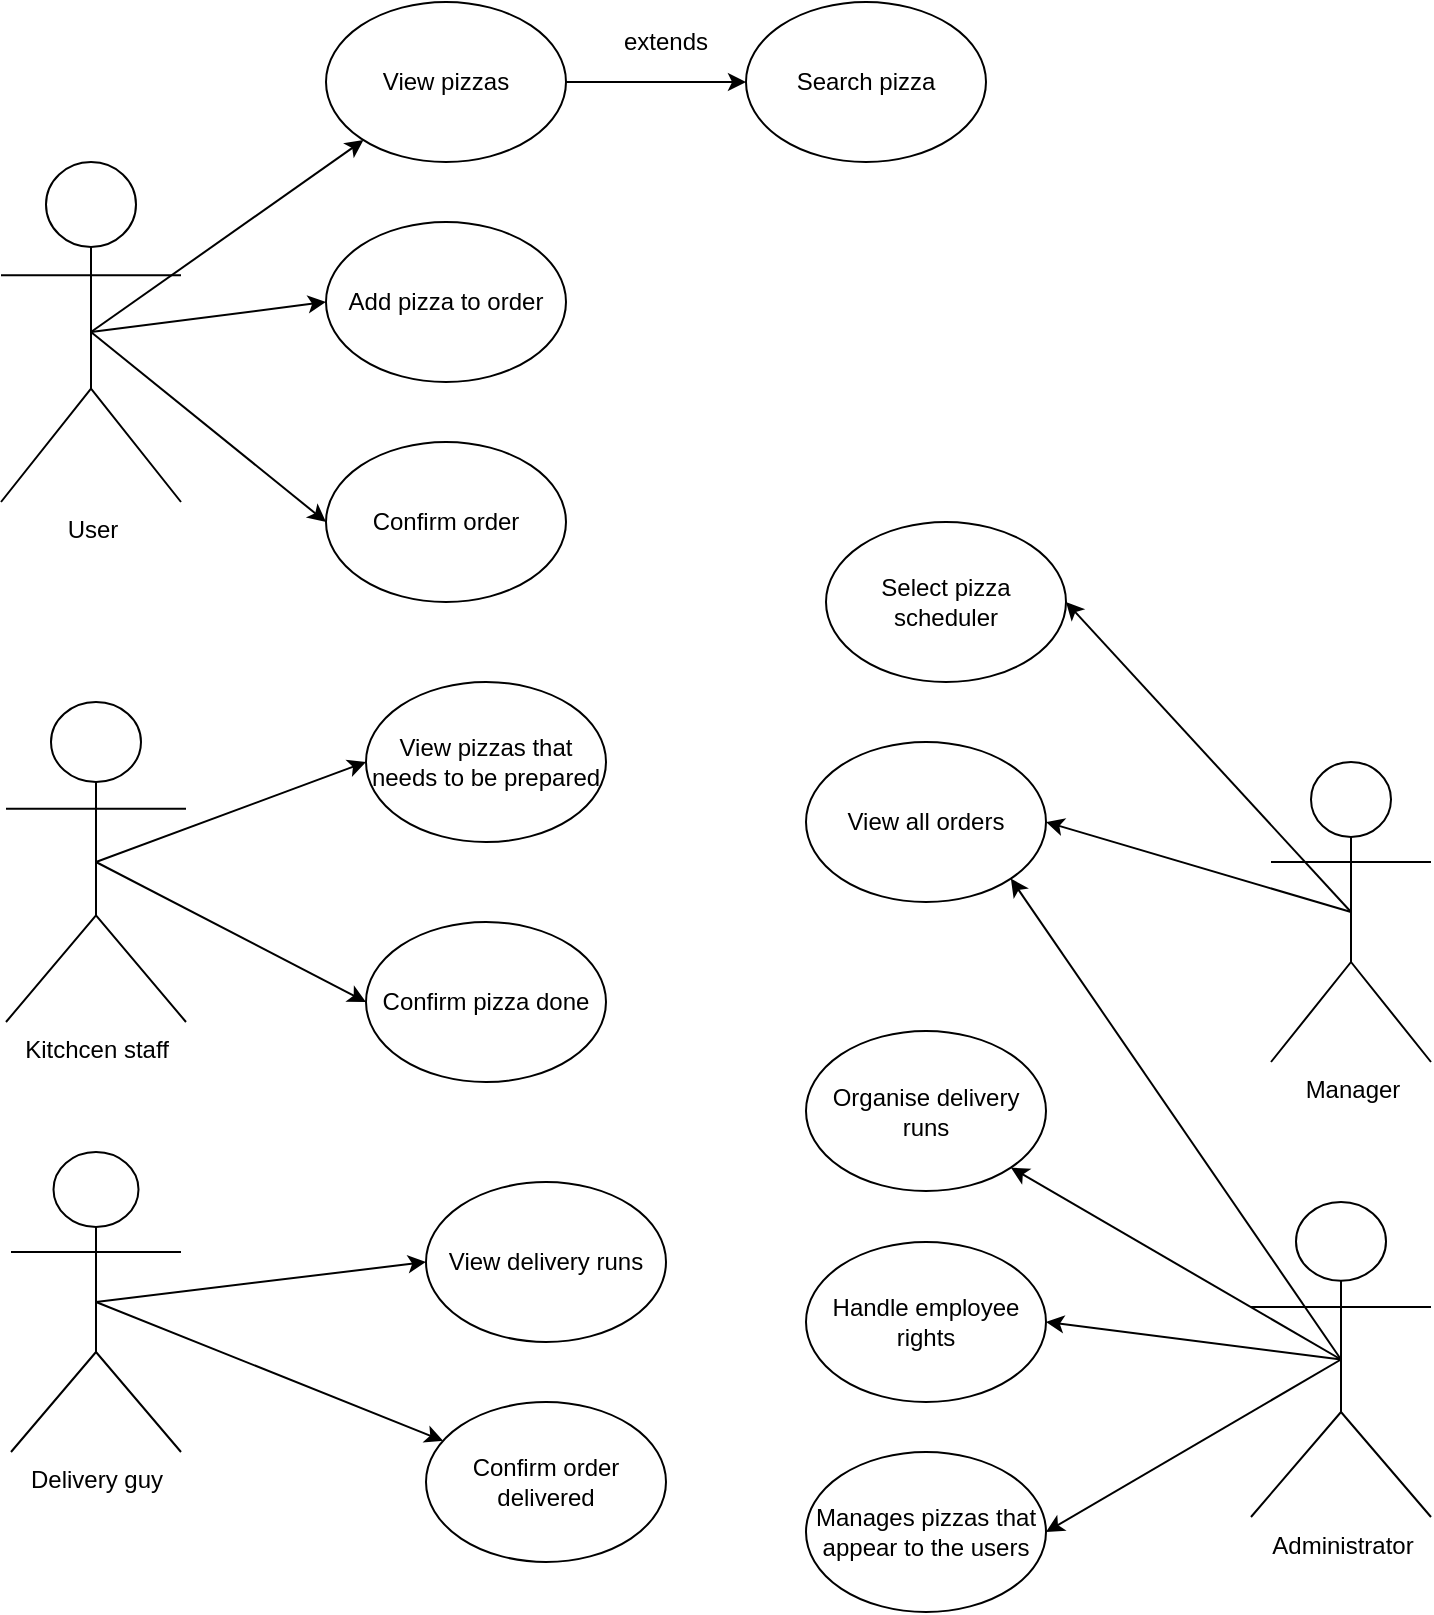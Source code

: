 <mxfile version="12.7.9" type="device"><diagram id="Nwjzvble_QQQlrzcHSOa" name="Page-1"><mxGraphModel dx="1408" dy="731" grid="1" gridSize="10" guides="1" tooltips="1" connect="1" arrows="1" fold="1" page="1" pageScale="1" pageWidth="827" pageHeight="1169" math="0" shadow="0"><root><mxCell id="0"/><mxCell id="1" parent="0"/><mxCell id="tQVvxrjzyYf8uIIJfZwI-1" value="&lt;div&gt;User&lt;/div&gt;&lt;div&gt;&lt;br&gt;&lt;/div&gt;" style="shape=umlActor;verticalLabelPosition=bottom;labelBackgroundColor=#ffffff;verticalAlign=top;html=1;outlineConnect=0;" parent="1" vertex="1"><mxGeometry x="47.5" y="110" width="90" height="170" as="geometry"/></mxCell><mxCell id="tQVvxrjzyYf8uIIJfZwI-6" value="Confirm order" style="ellipse;whiteSpace=wrap;html=1;" parent="1" vertex="1"><mxGeometry x="210" y="250" width="120" height="80" as="geometry"/></mxCell><mxCell id="tQVvxrjzyYf8uIIJfZwI-7" value="Search pizza" style="ellipse;whiteSpace=wrap;html=1;" parent="1" vertex="1"><mxGeometry x="420" y="30" width="120" height="80" as="geometry"/></mxCell><mxCell id="tQVvxrjzyYf8uIIJfZwI-8" value="" style="endArrow=classic;html=1;exitX=0.5;exitY=0.5;exitDx=0;exitDy=0;exitPerimeter=0;" parent="1" source="tQVvxrjzyYf8uIIJfZwI-1" target="Q7ESYjU1DTL5Xma_EyXk-1" edge="1"><mxGeometry width="50" height="50" relative="1" as="geometry"><mxPoint x="280" y="330" as="sourcePoint"/><mxPoint x="330" y="280" as="targetPoint"/></mxGeometry></mxCell><mxCell id="tQVvxrjzyYf8uIIJfZwI-10" value="&lt;div&gt;Kitchcen staff&lt;/div&gt;" style="shape=umlActor;verticalLabelPosition=bottom;labelBackgroundColor=#ffffff;verticalAlign=top;html=1;outlineConnect=0;" parent="1" vertex="1"><mxGeometry x="50" y="380" width="90" height="160" as="geometry"/></mxCell><mxCell id="tQVvxrjzyYf8uIIJfZwI-11" value="" style="endArrow=classic;html=1;exitX=0.5;exitY=0.5;exitDx=0;exitDy=0;exitPerimeter=0;entryX=0;entryY=0.5;entryDx=0;entryDy=0;" parent="1" source="tQVvxrjzyYf8uIIJfZwI-10" target="aCprhTdPzP50QuJOAcq6-14" edge="1"><mxGeometry width="50" height="50" relative="1" as="geometry"><mxPoint x="270" y="440" as="sourcePoint"/><mxPoint x="170" y="450" as="targetPoint"/></mxGeometry></mxCell><mxCell id="tQVvxrjzyYf8uIIJfZwI-13" value="View all orders" style="ellipse;whiteSpace=wrap;html=1;" parent="1" vertex="1"><mxGeometry x="450" y="400" width="120" height="80" as="geometry"/></mxCell><mxCell id="tQVvxrjzyYf8uIIJfZwI-15" value="Manager" style="shape=umlActor;verticalLabelPosition=bottom;labelBackgroundColor=#ffffff;verticalAlign=top;html=1;outlineConnect=0;" parent="1" vertex="1"><mxGeometry x="682.5" y="410" width="80" height="150" as="geometry"/></mxCell><mxCell id="tQVvxrjzyYf8uIIJfZwI-25" value="Select pizza &lt;br&gt;&lt;div&gt;scheduler&lt;/div&gt;" style="ellipse;whiteSpace=wrap;html=1;" parent="1" vertex="1"><mxGeometry x="460" y="290" width="120" height="80" as="geometry"/></mxCell><mxCell id="tQVvxrjzyYf8uIIJfZwI-32" value="&lt;div&gt;Delivery guy&lt;/div&gt;" style="shape=umlActor;verticalLabelPosition=bottom;labelBackgroundColor=#ffffff;verticalAlign=top;html=1;outlineConnect=0;" parent="1" vertex="1"><mxGeometry x="52.5" y="605" width="85" height="150" as="geometry"/></mxCell><mxCell id="tQVvxrjzyYf8uIIJfZwI-35" value="View delivery runs" style="ellipse;whiteSpace=wrap;html=1;" parent="1" vertex="1"><mxGeometry x="260" y="620" width="120" height="80" as="geometry"/></mxCell><mxCell id="h1_InX993EEvImQIeZsC-1" value="Add pizza to order" style="ellipse;whiteSpace=wrap;html=1;" parent="1" vertex="1"><mxGeometry x="210" y="140" width="120" height="80" as="geometry"/></mxCell><mxCell id="h1_InX993EEvImQIeZsC-3" value="" style="endArrow=classic;html=1;exitX=0.5;exitY=0.5;exitDx=0;exitDy=0;exitPerimeter=0;entryX=0;entryY=0.5;entryDx=0;entryDy=0;" parent="1" source="tQVvxrjzyYf8uIIJfZwI-1" target="h1_InX993EEvImQIeZsC-1" edge="1"><mxGeometry width="50" height="50" relative="1" as="geometry"><mxPoint x="260" y="90" as="sourcePoint"/><mxPoint x="310" y="40" as="targetPoint"/></mxGeometry></mxCell><mxCell id="h1_InX993EEvImQIeZsC-4" value="Organise delivery runs " style="ellipse;whiteSpace=wrap;html=1;" parent="1" vertex="1"><mxGeometry x="450" y="544.5" width="120" height="80" as="geometry"/></mxCell><mxCell id="h1_InX993EEvImQIeZsC-5" value="" style="endArrow=classic;html=1;entryX=1;entryY=0.5;entryDx=0;entryDy=0;exitX=0.5;exitY=0.5;exitDx=0;exitDy=0;exitPerimeter=0;" parent="1" source="tQVvxrjzyYf8uIIJfZwI-15" target="tQVvxrjzyYf8uIIJfZwI-13" edge="1"><mxGeometry width="50" height="50" relative="1" as="geometry"><mxPoint x="540" y="410" as="sourcePoint"/><mxPoint x="590" y="360" as="targetPoint"/></mxGeometry></mxCell><mxCell id="h1_InX993EEvImQIeZsC-6" value="" style="endArrow=classic;html=1;entryX=1;entryY=0.5;entryDx=0;entryDy=0;exitX=0.5;exitY=0.5;exitDx=0;exitDy=0;exitPerimeter=0;" parent="1" source="tQVvxrjzyYf8uIIJfZwI-15" target="tQVvxrjzyYf8uIIJfZwI-25" edge="1"><mxGeometry width="50" height="50" relative="1" as="geometry"><mxPoint x="540" y="470" as="sourcePoint"/><mxPoint x="590" y="420" as="targetPoint"/></mxGeometry></mxCell><mxCell id="Q7ESYjU1DTL5Xma_EyXk-1" value="View pizzas" style="ellipse;whiteSpace=wrap;html=1;" parent="1" vertex="1"><mxGeometry x="210" y="30" width="120" height="80" as="geometry"/></mxCell><mxCell id="Q7ESYjU1DTL5Xma_EyXk-2" value="" style="endArrow=classic;html=1;exitX=1;exitY=0.5;exitDx=0;exitDy=0;entryX=0;entryY=0.5;entryDx=0;entryDy=0;" parent="1" source="Q7ESYjU1DTL5Xma_EyXk-1" target="tQVvxrjzyYf8uIIJfZwI-7" edge="1"><mxGeometry width="50" height="50" relative="1" as="geometry"><mxPoint x="380" y="150" as="sourcePoint"/><mxPoint x="430" y="100" as="targetPoint"/></mxGeometry></mxCell><mxCell id="Q7ESYjU1DTL5Xma_EyXk-3" value="extends" style="text;html=1;strokeColor=none;fillColor=none;align=center;verticalAlign=middle;whiteSpace=wrap;rounded=0;" parent="1" vertex="1"><mxGeometry x="360" y="40" width="40" height="20" as="geometry"/></mxCell><mxCell id="Q7ESYjU1DTL5Xma_EyXk-5" value="Confirm pizza done" style="ellipse;whiteSpace=wrap;html=1;" parent="1" vertex="1"><mxGeometry x="230" y="490" width="120" height="80" as="geometry"/></mxCell><mxCell id="Q7ESYjU1DTL5Xma_EyXk-6" value="" style="endArrow=classic;html=1;exitX=0.5;exitY=0.5;exitDx=0;exitDy=0;exitPerimeter=0;entryX=0;entryY=0.5;entryDx=0;entryDy=0;" parent="1" source="tQVvxrjzyYf8uIIJfZwI-10" target="Q7ESYjU1DTL5Xma_EyXk-5" edge="1"><mxGeometry width="50" height="50" relative="1" as="geometry"><mxPoint x="380" y="450" as="sourcePoint"/><mxPoint x="430" y="400" as="targetPoint"/></mxGeometry></mxCell><mxCell id="Q7ESYjU1DTL5Xma_EyXk-8" value="Confirm order delivered" style="ellipse;whiteSpace=wrap;html=1;" parent="1" vertex="1"><mxGeometry x="260" y="730" width="120" height="80" as="geometry"/></mxCell><mxCell id="Q7ESYjU1DTL5Xma_EyXk-9" value="" style="endArrow=classic;html=1;exitX=0.5;exitY=0.5;exitDx=0;exitDy=0;exitPerimeter=0;" parent="1" source="tQVvxrjzyYf8uIIJfZwI-32" target="Q7ESYjU1DTL5Xma_EyXk-8" edge="1"><mxGeometry width="50" height="50" relative="1" as="geometry"><mxPoint x="620" y="720" as="sourcePoint"/><mxPoint x="430" y="500" as="targetPoint"/></mxGeometry></mxCell><mxCell id="aCprhTdPzP50QuJOAcq6-5" value="Administrator" style="shape=umlActor;verticalLabelPosition=bottom;labelBackgroundColor=#ffffff;verticalAlign=top;html=1;outlineConnect=0;" vertex="1" parent="1"><mxGeometry x="672.5" y="630" width="90" height="157.5" as="geometry"/></mxCell><mxCell id="aCprhTdPzP50QuJOAcq6-6" value="" style="endArrow=classic;html=1;exitX=0.5;exitY=0.5;exitDx=0;exitDy=0;exitPerimeter=0;entryX=0;entryY=0.5;entryDx=0;entryDy=0;" edge="1" parent="1" source="tQVvxrjzyYf8uIIJfZwI-1" target="tQVvxrjzyYf8uIIJfZwI-6"><mxGeometry width="50" height="50" relative="1" as="geometry"><mxPoint x="390" y="320" as="sourcePoint"/><mxPoint x="440" y="270" as="targetPoint"/></mxGeometry></mxCell><mxCell id="aCprhTdPzP50QuJOAcq6-7" value="" style="endArrow=classic;html=1;exitX=0.5;exitY=0.5;exitDx=0;exitDy=0;exitPerimeter=0;entryX=1;entryY=1;entryDx=0;entryDy=0;" edge="1" parent="1" source="aCprhTdPzP50QuJOAcq6-5" target="h1_InX993EEvImQIeZsC-4"><mxGeometry width="50" height="50" relative="1" as="geometry"><mxPoint x="390" y="620" as="sourcePoint"/><mxPoint x="440" y="570" as="targetPoint"/></mxGeometry></mxCell><mxCell id="aCprhTdPzP50QuJOAcq6-8" value="Handle employee rights" style="ellipse;whiteSpace=wrap;html=1;" vertex="1" parent="1"><mxGeometry x="450" y="650" width="120" height="80" as="geometry"/></mxCell><mxCell id="aCprhTdPzP50QuJOAcq6-9" value="Manages pizzas that appear to the users" style="ellipse;whiteSpace=wrap;html=1;" vertex="1" parent="1"><mxGeometry x="450" y="755" width="120" height="80" as="geometry"/></mxCell><mxCell id="aCprhTdPzP50QuJOAcq6-11" value="" style="endArrow=classic;html=1;entryX=1;entryY=0.5;entryDx=0;entryDy=0;exitX=0.5;exitY=0.5;exitDx=0;exitDy=0;exitPerimeter=0;" edge="1" parent="1" source="aCprhTdPzP50QuJOAcq6-5" target="aCprhTdPzP50QuJOAcq6-8"><mxGeometry width="50" height="50" relative="1" as="geometry"><mxPoint x="390" y="520" as="sourcePoint"/><mxPoint x="440" y="470" as="targetPoint"/></mxGeometry></mxCell><mxCell id="aCprhTdPzP50QuJOAcq6-12" value="" style="endArrow=classic;html=1;exitX=0.5;exitY=0.5;exitDx=0;exitDy=0;exitPerimeter=0;entryX=1;entryY=0.5;entryDx=0;entryDy=0;" edge="1" parent="1" source="aCprhTdPzP50QuJOAcq6-5" target="aCprhTdPzP50QuJOAcq6-9"><mxGeometry width="50" height="50" relative="1" as="geometry"><mxPoint x="390" y="520" as="sourcePoint"/><mxPoint x="440" y="470" as="targetPoint"/></mxGeometry></mxCell><mxCell id="aCprhTdPzP50QuJOAcq6-13" value="" style="endArrow=classic;html=1;exitX=0.5;exitY=0.5;exitDx=0;exitDy=0;exitPerimeter=0;entryX=1;entryY=1;entryDx=0;entryDy=0;" edge="1" parent="1" source="aCprhTdPzP50QuJOAcq6-5" target="tQVvxrjzyYf8uIIJfZwI-13"><mxGeometry width="50" height="50" relative="1" as="geometry"><mxPoint x="390" y="520" as="sourcePoint"/><mxPoint x="440" y="470" as="targetPoint"/></mxGeometry></mxCell><mxCell id="aCprhTdPzP50QuJOAcq6-14" value="View pizzas that needs to be prepared" style="ellipse;whiteSpace=wrap;html=1;" vertex="1" parent="1"><mxGeometry x="230" y="370" width="120" height="80" as="geometry"/></mxCell><mxCell id="aCprhTdPzP50QuJOAcq6-15" value="" style="endArrow=classic;html=1;entryX=0;entryY=0.5;entryDx=0;entryDy=0;exitX=0.5;exitY=0.5;exitDx=0;exitDy=0;exitPerimeter=0;" edge="1" parent="1" source="tQVvxrjzyYf8uIIJfZwI-32" target="tQVvxrjzyYf8uIIJfZwI-35"><mxGeometry width="50" height="50" relative="1" as="geometry"><mxPoint x="100" y="680" as="sourcePoint"/><mxPoint x="440" y="450" as="targetPoint"/></mxGeometry></mxCell></root></mxGraphModel></diagram></mxfile>